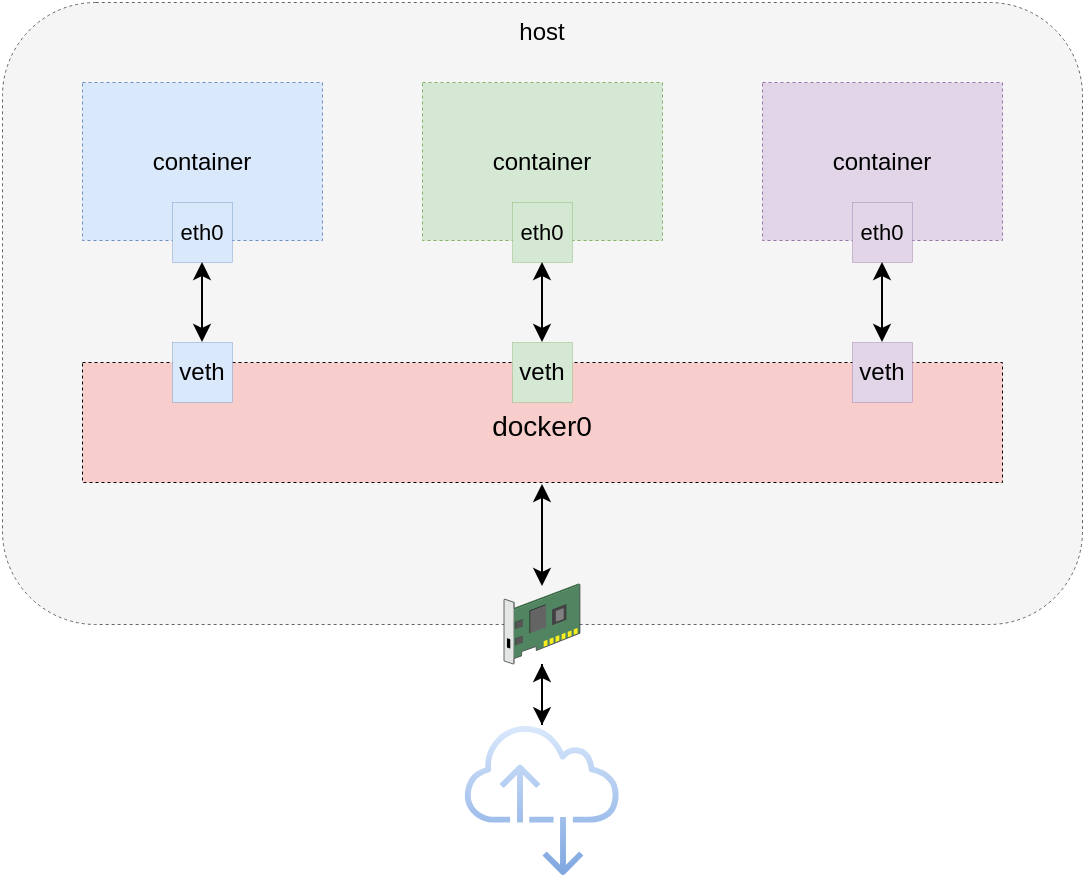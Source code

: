 <mxfile version="21.1.2" type="github">
  <diagram name="Page-1" id="e3a06f82-3646-2815-327d-82caf3d4e204">
    <mxGraphModel dx="1226" dy="678" grid="1" gridSize="10" guides="1" tooltips="1" connect="1" arrows="1" fold="1" page="1" pageScale="1.5" pageWidth="1169" pageHeight="826" background="none" math="0" shadow="0">
      <root>
        <mxCell id="0" style=";html=1;" />
        <mxCell id="1" style=";html=1;" parent="0" />
        <mxCell id="sc8MJLwOmtzSrlmjD8fI-22" value="" style="rounded=1;whiteSpace=wrap;html=1;strokeWidth=0.5;dashed=1;fillColor=#f5f5f5;fontColor=#333333;strokeColor=#666666;" parent="1" vertex="1">
          <mxGeometry x="380" y="160" width="540" height="311" as="geometry" />
        </mxCell>
        <mxCell id="sc8MJLwOmtzSrlmjD8fI-8" value="container" style="rounded=0;whiteSpace=wrap;html=1;strokeWidth=0.5;dashed=1;fillColor=#dae8fc;strokeColor=#6c8ebf;" parent="1" vertex="1">
          <mxGeometry x="420" y="200" width="120" height="79" as="geometry" />
        </mxCell>
        <mxCell id="6a7d8f32e03d9370-61" value="&lt;div&gt;&lt;br&gt;&lt;/div&gt;&lt;div&gt;docker0&lt;/div&gt;" style="whiteSpace=wrap;html=1;fillColor=#f8cecc;fontSize=14;strokeColor=default;verticalAlign=top;strokeWidth=0.5;dashed=1;" parent="1" vertex="1">
          <mxGeometry x="420" y="340" width="460" height="60" as="geometry" />
        </mxCell>
        <mxCell id="sc8MJLwOmtzSrlmjD8fI-23" value="host" style="text;html=1;strokeColor=none;fillColor=none;align=center;verticalAlign=middle;whiteSpace=wrap;rounded=0;" parent="1" vertex="1">
          <mxGeometry x="620" y="160" width="60" height="30" as="geometry" />
        </mxCell>
        <mxCell id="GQ9nSxZWVriDuMtLlA-Z-29" value="" style="edgeStyle=orthogonalEdgeStyle;rounded=0;orthogonalLoop=1;jettySize=auto;html=1;" edge="1" parent="1" source="sc8MJLwOmtzSrlmjD8fI-26" target="sc8MJLwOmtzSrlmjD8fI-36">
          <mxGeometry relative="1" as="geometry" />
        </mxCell>
        <mxCell id="sc8MJLwOmtzSrlmjD8fI-26" value="" style="shadow=0;dashed=0;html=1;labelPosition=center;verticalLabelPosition=bottom;verticalAlign=top;align=center;outlineConnect=0;shape=mxgraph.veeam.3d.network_card;" parent="1" vertex="1">
          <mxGeometry x="631" y="451" width="38" height="40" as="geometry" />
        </mxCell>
        <mxCell id="GQ9nSxZWVriDuMtLlA-Z-28" value="" style="edgeStyle=orthogonalEdgeStyle;rounded=0;orthogonalLoop=1;jettySize=auto;html=1;" edge="1" parent="1">
          <mxGeometry relative="1" as="geometry">
            <mxPoint x="650" y="521.558" as="sourcePoint" />
            <mxPoint x="650" y="491" as="targetPoint" />
          </mxGeometry>
        </mxCell>
        <mxCell id="sc8MJLwOmtzSrlmjD8fI-36" value="" style="sketch=0;outlineConnect=0;gradientColor=#7ea6e0;fillColor=#dae8fc;strokeColor=#6c8ebf;dashed=0;verticalLabelPosition=bottom;verticalAlign=top;align=center;html=1;fontSize=12;fontStyle=0;aspect=fixed;pointerEvents=1;shape=mxgraph.aws4.internet_alt2;" parent="1" vertex="1">
          <mxGeometry x="611" y="520" width="78" height="78" as="geometry" />
        </mxCell>
        <mxCell id="GQ9nSxZWVriDuMtLlA-Z-1" value="container" style="rounded=0;whiteSpace=wrap;html=1;strokeWidth=0.5;dashed=1;fillColor=#d5e8d4;strokeColor=#82b366;" vertex="1" parent="1">
          <mxGeometry x="590" y="200" width="120" height="79" as="geometry" />
        </mxCell>
        <mxCell id="GQ9nSxZWVriDuMtLlA-Z-2" value="container" style="rounded=0;whiteSpace=wrap;html=1;strokeWidth=0.5;dashed=1;fillColor=#e1d5e7;strokeColor=#9673a6;" vertex="1" parent="1">
          <mxGeometry x="760" y="200" width="120" height="79" as="geometry" />
        </mxCell>
        <mxCell id="GQ9nSxZWVriDuMtLlA-Z-3" value="&lt;font style=&quot;font-size: 11px;&quot;&gt;eth0&lt;/font&gt;" style="rounded=0;whiteSpace=wrap;html=1;strokeWidth=0.2;fillColor=#dae8fc;strokeColor=#6c8ebf;" vertex="1" parent="1">
          <mxGeometry x="465" y="260" width="30" height="30" as="geometry" />
        </mxCell>
        <mxCell id="GQ9nSxZWVriDuMtLlA-Z-8" value="veth" style="rounded=0;whiteSpace=wrap;html=1;strokeWidth=0.2;fillColor=#dae8fc;strokeColor=#6c8ebf;" vertex="1" parent="1">
          <mxGeometry x="465" y="330" width="30" height="30" as="geometry" />
        </mxCell>
        <mxCell id="GQ9nSxZWVriDuMtLlA-Z-10" value="" style="endArrow=classic;startArrow=classic;html=1;rounded=0;entryX=0.5;entryY=1;entryDx=0;entryDy=0;exitX=0.5;exitY=0;exitDx=0;exitDy=0;" edge="1" parent="1" source="GQ9nSxZWVriDuMtLlA-Z-8" target="GQ9nSxZWVriDuMtLlA-Z-3">
          <mxGeometry width="50" height="50" relative="1" as="geometry">
            <mxPoint x="190" y="420" as="sourcePoint" />
            <mxPoint x="240" y="370" as="targetPoint" />
          </mxGeometry>
        </mxCell>
        <mxCell id="GQ9nSxZWVriDuMtLlA-Z-11" value="&lt;font style=&quot;font-size: 11px;&quot;&gt;eth0&lt;/font&gt;" style="rounded=0;whiteSpace=wrap;html=1;strokeWidth=0.2;fillColor=#d5e8d4;strokeColor=#82b366;" vertex="1" parent="1">
          <mxGeometry x="635" y="260" width="30" height="30" as="geometry" />
        </mxCell>
        <mxCell id="GQ9nSxZWVriDuMtLlA-Z-13" value="veth" style="rounded=0;whiteSpace=wrap;html=1;strokeWidth=0.2;fillColor=#d5e8d4;strokeColor=#82b366;" vertex="1" parent="1">
          <mxGeometry x="635" y="330" width="30" height="30" as="geometry" />
        </mxCell>
        <mxCell id="GQ9nSxZWVriDuMtLlA-Z-14" value="" style="endArrow=classic;startArrow=classic;html=1;rounded=0;entryX=0.5;entryY=1;entryDx=0;entryDy=0;exitX=0.5;exitY=0;exitDx=0;exitDy=0;" edge="1" parent="1" source="GQ9nSxZWVriDuMtLlA-Z-13" target="GQ9nSxZWVriDuMtLlA-Z-11">
          <mxGeometry width="50" height="50" relative="1" as="geometry">
            <mxPoint x="210" y="410" as="sourcePoint" />
            <mxPoint x="260" y="360" as="targetPoint" />
          </mxGeometry>
        </mxCell>
        <mxCell id="GQ9nSxZWVriDuMtLlA-Z-15" value="&lt;font style=&quot;font-size: 11px;&quot;&gt;eth0&lt;/font&gt;" style="rounded=0;whiteSpace=wrap;html=1;strokeWidth=0.2;fillColor=#e1d5e7;strokeColor=#9673a6;" vertex="1" parent="1">
          <mxGeometry x="805" y="260" width="30" height="30" as="geometry" />
        </mxCell>
        <mxCell id="GQ9nSxZWVriDuMtLlA-Z-16" value="veth" style="rounded=0;whiteSpace=wrap;html=1;strokeWidth=0.2;fillColor=#e1d5e7;strokeColor=#9673a6;" vertex="1" parent="1">
          <mxGeometry x="805" y="330" width="30" height="30" as="geometry" />
        </mxCell>
        <mxCell id="GQ9nSxZWVriDuMtLlA-Z-17" value="" style="endArrow=classic;startArrow=classic;html=1;rounded=0;entryX=0.5;entryY=1;entryDx=0;entryDy=0;exitX=0.5;exitY=0;exitDx=0;exitDy=0;" edge="1" parent="1" source="GQ9nSxZWVriDuMtLlA-Z-16" target="GQ9nSxZWVriDuMtLlA-Z-15">
          <mxGeometry width="50" height="50" relative="1" as="geometry">
            <mxPoint x="300" y="550" as="sourcePoint" />
            <mxPoint x="350" y="500" as="targetPoint" />
          </mxGeometry>
        </mxCell>
        <mxCell id="GQ9nSxZWVriDuMtLlA-Z-19" value="" style="endArrow=classic;startArrow=classic;html=1;rounded=0;entryX=0.5;entryY=1;entryDx=0;entryDy=0;" edge="1" parent="1">
          <mxGeometry width="50" height="50" relative="1" as="geometry">
            <mxPoint x="650" y="452" as="sourcePoint" />
            <mxPoint x="650" y="401" as="targetPoint" />
          </mxGeometry>
        </mxCell>
      </root>
    </mxGraphModel>
  </diagram>
</mxfile>
